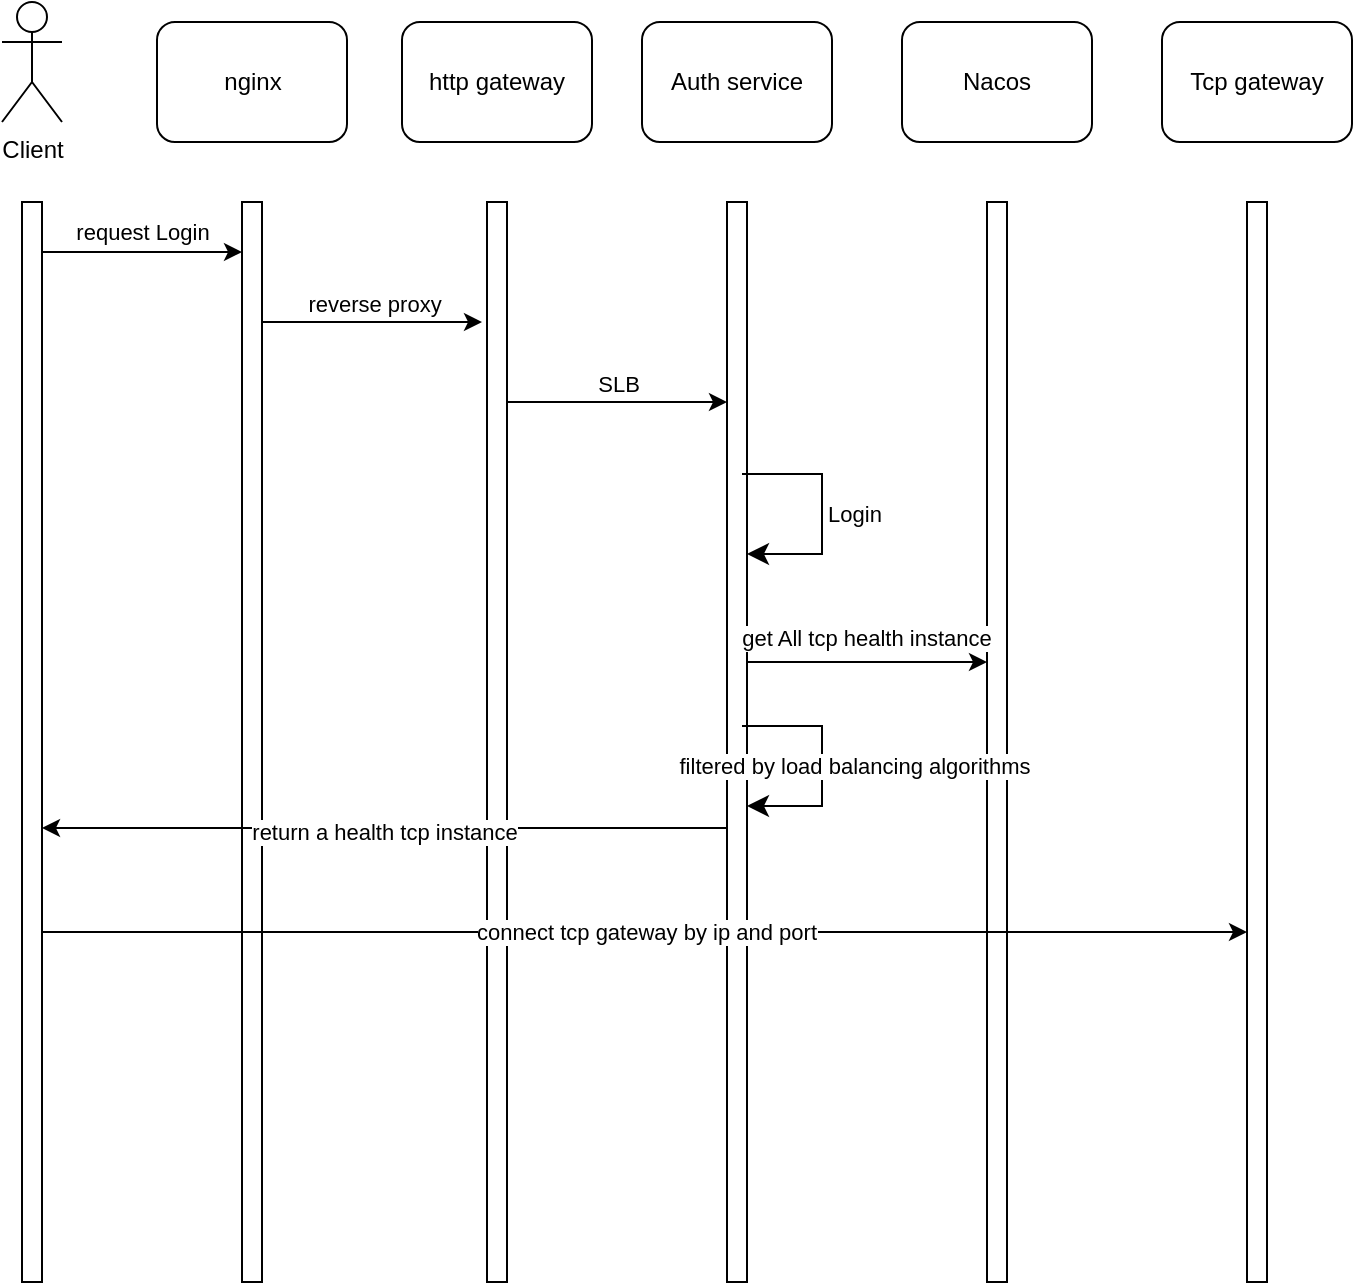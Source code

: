 <mxfile version="24.3.1" type="github">
  <diagram name="第 1 页" id="ZS3CgM207uMBpj3mnfyN">
    <mxGraphModel dx="1108" dy="700" grid="1" gridSize="10" guides="1" tooltips="1" connect="1" arrows="1" fold="1" page="1" pageScale="1" pageWidth="827" pageHeight="1169" math="0" shadow="0">
      <root>
        <mxCell id="0" />
        <mxCell id="1" parent="0" />
        <mxCell id="c1J_qmykV-XqM8mXteqG-1" value="Client" style="shape=umlActor;verticalLabelPosition=bottom;verticalAlign=top;html=1;" vertex="1" parent="1">
          <mxGeometry x="70" y="40" width="30" height="60" as="geometry" />
        </mxCell>
        <mxCell id="c1J_qmykV-XqM8mXteqG-4" value="" style="html=1;points=[[0,0,0,0,5],[0,1,0,0,-5],[1,0,0,0,5],[1,1,0,0,-5]];perimeter=orthogonalPerimeter;outlineConnect=0;targetShapes=umlLifeline;portConstraint=eastwest;newEdgeStyle={&quot;curved&quot;:0,&quot;rounded&quot;:0};" vertex="1" parent="1">
          <mxGeometry x="80" y="140" width="10" height="540" as="geometry" />
        </mxCell>
        <mxCell id="c1J_qmykV-XqM8mXteqG-5" value="" style="html=1;points=[[0,0,0,0,5],[0,1,0,0,-5],[1,0,0,0,5],[1,1,0,0,-5]];perimeter=orthogonalPerimeter;outlineConnect=0;targetShapes=umlLifeline;portConstraint=eastwest;newEdgeStyle={&quot;curved&quot;:0,&quot;rounded&quot;:0};" vertex="1" parent="1">
          <mxGeometry x="190" y="140" width="10" height="540" as="geometry" />
        </mxCell>
        <mxCell id="c1J_qmykV-XqM8mXteqG-6" value="nginx" style="rounded=1;whiteSpace=wrap;html=1;" vertex="1" parent="1">
          <mxGeometry x="147.5" y="50" width="95" height="60" as="geometry" />
        </mxCell>
        <mxCell id="c1J_qmykV-XqM8mXteqG-10" value="" style="group" vertex="1" connectable="0" parent="1">
          <mxGeometry x="270" y="50" width="95" height="630" as="geometry" />
        </mxCell>
        <mxCell id="c1J_qmykV-XqM8mXteqG-8" value="http gateway" style="rounded=1;whiteSpace=wrap;html=1;" vertex="1" parent="c1J_qmykV-XqM8mXteqG-10">
          <mxGeometry width="95" height="60" as="geometry" />
        </mxCell>
        <mxCell id="c1J_qmykV-XqM8mXteqG-9" value="" style="html=1;points=[[0,0,0,0,5],[0,1,0,0,-5],[1,0,0,0,5],[1,1,0,0,-5]];perimeter=orthogonalPerimeter;outlineConnect=0;targetShapes=umlLifeline;portConstraint=eastwest;newEdgeStyle={&quot;curved&quot;:0,&quot;rounded&quot;:0};" vertex="1" parent="c1J_qmykV-XqM8mXteqG-10">
          <mxGeometry x="42.5" y="90" width="10" height="540" as="geometry" />
        </mxCell>
        <mxCell id="c1J_qmykV-XqM8mXteqG-11" value="" style="group" vertex="1" connectable="0" parent="1">
          <mxGeometry x="390" y="50" width="95" height="630" as="geometry" />
        </mxCell>
        <mxCell id="c1J_qmykV-XqM8mXteqG-12" value="Auth service" style="rounded=1;whiteSpace=wrap;html=1;" vertex="1" parent="c1J_qmykV-XqM8mXteqG-11">
          <mxGeometry width="95" height="60" as="geometry" />
        </mxCell>
        <mxCell id="c1J_qmykV-XqM8mXteqG-13" value="" style="html=1;points=[[0,0,0,0,5],[0,1,0,0,-5],[1,0,0,0,5],[1,1,0,0,-5]];perimeter=orthogonalPerimeter;outlineConnect=0;targetShapes=umlLifeline;portConstraint=eastwest;newEdgeStyle={&quot;curved&quot;:0,&quot;rounded&quot;:0};" vertex="1" parent="c1J_qmykV-XqM8mXteqG-11">
          <mxGeometry x="42.5" y="90" width="10" height="540" as="geometry" />
        </mxCell>
        <mxCell id="c1J_qmykV-XqM8mXteqG-29" value="" style="edgeStyle=elbowEdgeStyle;elbow=horizontal;endArrow=classic;html=1;curved=0;rounded=0;endSize=8;startSize=8;" edge="1" parent="c1J_qmykV-XqM8mXteqG-11">
          <mxGeometry width="50" height="50" relative="1" as="geometry">
            <mxPoint x="50" y="226" as="sourcePoint" />
            <mxPoint x="52.5" y="266" as="targetPoint" />
            <Array as="points">
              <mxPoint x="90" y="256" />
            </Array>
          </mxGeometry>
        </mxCell>
        <mxCell id="c1J_qmykV-XqM8mXteqG-31" value="Login" style="edgeLabel;html=1;align=center;verticalAlign=middle;resizable=0;points=[];" vertex="1" connectable="0" parent="c1J_qmykV-XqM8mXteqG-29">
          <mxGeometry x="0.399" relative="1" as="geometry">
            <mxPoint x="18" y="-20" as="offset" />
          </mxGeometry>
        </mxCell>
        <mxCell id="c1J_qmykV-XqM8mXteqG-14" value="" style="group" vertex="1" connectable="0" parent="1">
          <mxGeometry x="520" y="50" width="95" height="630" as="geometry" />
        </mxCell>
        <mxCell id="c1J_qmykV-XqM8mXteqG-15" value="Nacos" style="rounded=1;whiteSpace=wrap;html=1;" vertex="1" parent="c1J_qmykV-XqM8mXteqG-14">
          <mxGeometry width="95" height="60" as="geometry" />
        </mxCell>
        <mxCell id="c1J_qmykV-XqM8mXteqG-16" value="" style="html=1;points=[[0,0,0,0,5],[0,1,0,0,-5],[1,0,0,0,5],[1,1,0,0,-5]];perimeter=orthogonalPerimeter;outlineConnect=0;targetShapes=umlLifeline;portConstraint=eastwest;newEdgeStyle={&quot;curved&quot;:0,&quot;rounded&quot;:0};" vertex="1" parent="c1J_qmykV-XqM8mXteqG-14">
          <mxGeometry x="42.5" y="90" width="10" height="540" as="geometry" />
        </mxCell>
        <mxCell id="c1J_qmykV-XqM8mXteqG-17" value="" style="endArrow=classic;html=1;rounded=0;" edge="1" parent="1">
          <mxGeometry width="50" height="50" relative="1" as="geometry">
            <mxPoint x="90" y="165" as="sourcePoint" />
            <mxPoint x="190" y="165" as="targetPoint" />
          </mxGeometry>
        </mxCell>
        <mxCell id="c1J_qmykV-XqM8mXteqG-19" value="request Login" style="edgeLabel;html=1;align=center;verticalAlign=middle;resizable=0;points=[];" vertex="1" connectable="0" parent="c1J_qmykV-XqM8mXteqG-17">
          <mxGeometry y="-3" relative="1" as="geometry">
            <mxPoint y="-13" as="offset" />
          </mxGeometry>
        </mxCell>
        <mxCell id="c1J_qmykV-XqM8mXteqG-22" value="" style="endArrow=classic;html=1;rounded=0;" edge="1" parent="1">
          <mxGeometry width="50" height="50" relative="1" as="geometry">
            <mxPoint x="200" y="200" as="sourcePoint" />
            <mxPoint x="310" y="200" as="targetPoint" />
          </mxGeometry>
        </mxCell>
        <mxCell id="c1J_qmykV-XqM8mXteqG-23" value="reverse proxy" style="edgeLabel;html=1;align=center;verticalAlign=middle;resizable=0;points=[];" vertex="1" connectable="0" parent="c1J_qmykV-XqM8mXteqG-22">
          <mxGeometry x="0.018" y="1" relative="1" as="geometry">
            <mxPoint y="-8" as="offset" />
          </mxGeometry>
        </mxCell>
        <mxCell id="c1J_qmykV-XqM8mXteqG-24" value="" style="endArrow=classic;html=1;rounded=0;" edge="1" parent="1">
          <mxGeometry width="50" height="50" relative="1" as="geometry">
            <mxPoint x="322.5" y="240" as="sourcePoint" />
            <mxPoint x="432.5" y="240" as="targetPoint" />
          </mxGeometry>
        </mxCell>
        <mxCell id="c1J_qmykV-XqM8mXteqG-25" value="SLB" style="edgeLabel;html=1;align=center;verticalAlign=middle;resizable=0;points=[];" vertex="1" connectable="0" parent="c1J_qmykV-XqM8mXteqG-24">
          <mxGeometry x="-0.004" y="1" relative="1" as="geometry">
            <mxPoint y="-8" as="offset" />
          </mxGeometry>
        </mxCell>
        <mxCell id="c1J_qmykV-XqM8mXteqG-26" value="" style="group" vertex="1" connectable="0" parent="1">
          <mxGeometry x="650" y="50" width="95" height="630" as="geometry" />
        </mxCell>
        <mxCell id="c1J_qmykV-XqM8mXteqG-27" value="Tcp gateway" style="rounded=1;whiteSpace=wrap;html=1;" vertex="1" parent="c1J_qmykV-XqM8mXteqG-26">
          <mxGeometry width="95" height="60" as="geometry" />
        </mxCell>
        <mxCell id="c1J_qmykV-XqM8mXteqG-28" value="" style="html=1;points=[[0,0,0,0,5],[0,1,0,0,-5],[1,0,0,0,5],[1,1,0,0,-5]];perimeter=orthogonalPerimeter;outlineConnect=0;targetShapes=umlLifeline;portConstraint=eastwest;newEdgeStyle={&quot;curved&quot;:0,&quot;rounded&quot;:0};" vertex="1" parent="c1J_qmykV-XqM8mXteqG-26">
          <mxGeometry x="42.5" y="90" width="10" height="540" as="geometry" />
        </mxCell>
        <mxCell id="c1J_qmykV-XqM8mXteqG-32" value="" style="endArrow=classic;html=1;rounded=0;" edge="1" parent="1">
          <mxGeometry width="50" height="50" relative="1" as="geometry">
            <mxPoint x="442.5" y="370" as="sourcePoint" />
            <mxPoint x="562.5" y="370" as="targetPoint" />
          </mxGeometry>
        </mxCell>
        <mxCell id="c1J_qmykV-XqM8mXteqG-33" value="get All tcp health instance" style="edgeLabel;html=1;align=center;verticalAlign=middle;resizable=0;points=[];" vertex="1" connectable="0" parent="c1J_qmykV-XqM8mXteqG-32">
          <mxGeometry x="-0.008" relative="1" as="geometry">
            <mxPoint y="-12" as="offset" />
          </mxGeometry>
        </mxCell>
        <mxCell id="c1J_qmykV-XqM8mXteqG-34" value="" style="endArrow=classic;html=1;rounded=0;" edge="1" parent="1">
          <mxGeometry width="50" height="50" relative="1" as="geometry">
            <mxPoint x="432.5" y="453.0" as="sourcePoint" />
            <mxPoint x="90.0" y="453.0" as="targetPoint" />
          </mxGeometry>
        </mxCell>
        <mxCell id="c1J_qmykV-XqM8mXteqG-35" value="return a health tcp instance" style="edgeLabel;html=1;align=center;verticalAlign=middle;resizable=0;points=[];" vertex="1" connectable="0" parent="c1J_qmykV-XqM8mXteqG-34">
          <mxGeometry x="0.005" y="2" relative="1" as="geometry">
            <mxPoint as="offset" />
          </mxGeometry>
        </mxCell>
        <mxCell id="c1J_qmykV-XqM8mXteqG-36" value="" style="endArrow=classic;html=1;rounded=0;" edge="1" parent="1">
          <mxGeometry width="50" height="50" relative="1" as="geometry">
            <mxPoint x="90" y="505" as="sourcePoint" />
            <mxPoint x="692.5" y="505" as="targetPoint" />
          </mxGeometry>
        </mxCell>
        <mxCell id="c1J_qmykV-XqM8mXteqG-37" value="connect tcp gateway by ip and port" style="edgeLabel;html=1;align=center;verticalAlign=middle;resizable=0;points=[];" vertex="1" connectable="0" parent="c1J_qmykV-XqM8mXteqG-36">
          <mxGeometry x="0.003" y="1" relative="1" as="geometry">
            <mxPoint y="1" as="offset" />
          </mxGeometry>
        </mxCell>
        <mxCell id="c1J_qmykV-XqM8mXteqG-38" value="" style="edgeStyle=elbowEdgeStyle;elbow=horizontal;endArrow=classic;html=1;curved=0;rounded=0;endSize=8;startSize=8;" edge="1" parent="1">
          <mxGeometry width="50" height="50" relative="1" as="geometry">
            <mxPoint x="440" y="402" as="sourcePoint" />
            <mxPoint x="442.5" y="442" as="targetPoint" />
            <Array as="points">
              <mxPoint x="480" y="432" />
            </Array>
          </mxGeometry>
        </mxCell>
        <mxCell id="c1J_qmykV-XqM8mXteqG-39" value="filtered by load balancing algorithms" style="edgeLabel;html=1;align=center;verticalAlign=middle;resizable=0;points=[];" vertex="1" connectable="0" parent="c1J_qmykV-XqM8mXteqG-38">
          <mxGeometry x="0.399" relative="1" as="geometry">
            <mxPoint x="18" y="-20" as="offset" />
          </mxGeometry>
        </mxCell>
      </root>
    </mxGraphModel>
  </diagram>
</mxfile>

